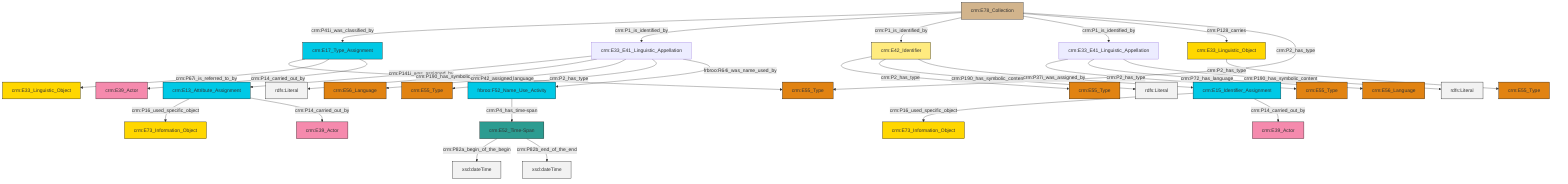 graph TD
classDef Literal fill:#f2f2f2,stroke:#000000;
classDef CRM_Entity fill:#FFFFFF,stroke:#000000;
classDef Temporal_Entity fill:#00C9E6, stroke:#000000;
classDef Type fill:#E18312, stroke:#000000;
classDef Time-Span fill:#2C9C91, stroke:#000000;
classDef Appellation fill:#FFEB7F, stroke:#000000;
classDef Place fill:#008836, stroke:#000000;
classDef Persistent_Item fill:#B266B2, stroke:#000000;
classDef Conceptual_Object fill:#FFD700, stroke:#000000;
classDef Physical_Thing fill:#D2B48C, stroke:#000000;
classDef Actor fill:#f58aad, stroke:#000000;
classDef PC_Classes fill:#4ce600, stroke:#000000;
classDef Multi fill:#cccccc,stroke:#000000;

0["crm:E78_Collection"]:::Physical_Thing -->|crm:P41i_was_classified_by| 1["crm:E17_Type_Assignment"]:::Temporal_Entity
3["crm:E33_E41_Linguistic_Appellation"]:::Default -->|crm:P141i_was_assigned_by| 5["crm:E13_Attribute_Assignment"]:::Temporal_Entity
7["crm:E52_Time-Span"]:::Time-Span -->|crm:P82a_begin_of_the_begin| 8[xsd:dateTime]:::Literal
3["crm:E33_E41_Linguistic_Appellation"]:::Default -->|crm:P190_has_symbolic_content| 9[rdfs:Literal]:::Literal
12["crm:E42_Identifier"]:::Appellation -->|crm:P2_has_type| 13["crm:E55_Type"]:::Type
5["crm:E13_Attribute_Assignment"]:::Temporal_Entity -->|crm:P16_used_specific_object| 10["crm:E73_Information_Object"]:::Conceptual_Object
14["crm:E15_Identifier_Assignment"]:::Temporal_Entity -->|crm:P16_used_specific_object| 15["crm:E73_Information_Object"]:::Conceptual_Object
16["crm:E33_E41_Linguistic_Appellation"]:::Default -->|crm:P2_has_type| 17["crm:E55_Type"]:::Type
3["crm:E33_E41_Linguistic_Appellation"]:::Default -->|crm:P72_has_language| 18["crm:E56_Language"]:::Type
3["crm:E33_E41_Linguistic_Appellation"]:::Default -->|crm:P2_has_type| 19["crm:E55_Type"]:::Type
7["crm:E52_Time-Span"]:::Time-Span -->|crm:P82b_end_of_the_end| 20[xsd:dateTime]:::Literal
0["crm:E78_Collection"]:::Physical_Thing -->|crm:P1_is_identified_by| 3["crm:E33_E41_Linguistic_Appellation"]:::Default
0["crm:E78_Collection"]:::Physical_Thing -->|crm:P1_is_identified_by| 12["crm:E42_Identifier"]:::Appellation
5["crm:E13_Attribute_Assignment"]:::Temporal_Entity -->|crm:P14_carried_out_by| 29["crm:E39_Actor"]:::Actor
1["crm:E17_Type_Assignment"]:::Temporal_Entity -->|crm:P42_assigned| 24["crm:E55_Type"]:::Type
0["crm:E78_Collection"]:::Physical_Thing -->|crm:P1_is_identified_by| 16["crm:E33_E41_Linguistic_Appellation"]:::Default
1["crm:E17_Type_Assignment"]:::Temporal_Entity -->|crm:P67i_is_referred_to_by| 37["crm:E33_Linguistic_Object"]:::Conceptual_Object
0["crm:E78_Collection"]:::Physical_Thing -->|crm:P128_carries| 38["crm:E33_Linguistic_Object"]:::Conceptual_Object
12["crm:E42_Identifier"]:::Appellation -->|crm:P190_has_symbolic_content| 39[rdfs:Literal]:::Literal
38["crm:E33_Linguistic_Object"]:::Conceptual_Object -->|crm:P2_has_type| 22["crm:E55_Type"]:::Type
12["crm:E42_Identifier"]:::Appellation -->|crm:P37i_was_assigned_by| 14["crm:E15_Identifier_Assignment"]:::Temporal_Entity
16["crm:E33_E41_Linguistic_Appellation"]:::Default -->|crm:P72_has_language| 30["crm:E56_Language"]:::Type
0["crm:E78_Collection"]:::Physical_Thing -->|crm:P2_has_type| 24["crm:E55_Type"]:::Type
14["crm:E15_Identifier_Assignment"]:::Temporal_Entity -->|crm:P14_carried_out_by| 26["crm:E39_Actor"]:::Actor
3["crm:E33_E41_Linguistic_Appellation"]:::Default -->|frbroo:R64i_was_name_used_by| 46["frbroo:F52_Name_Use_Activity"]:::Temporal_Entity
46["frbroo:F52_Name_Use_Activity"]:::Temporal_Entity -->|crm:P4_has_time-span| 7["crm:E52_Time-Span"]:::Time-Span
1["crm:E17_Type_Assignment"]:::Temporal_Entity -->|crm:P14_carried_out_by| 34["crm:E39_Actor"]:::Actor
16["crm:E33_E41_Linguistic_Appellation"]:::Default -->|crm:P190_has_symbolic_content| 51[rdfs:Literal]:::Literal